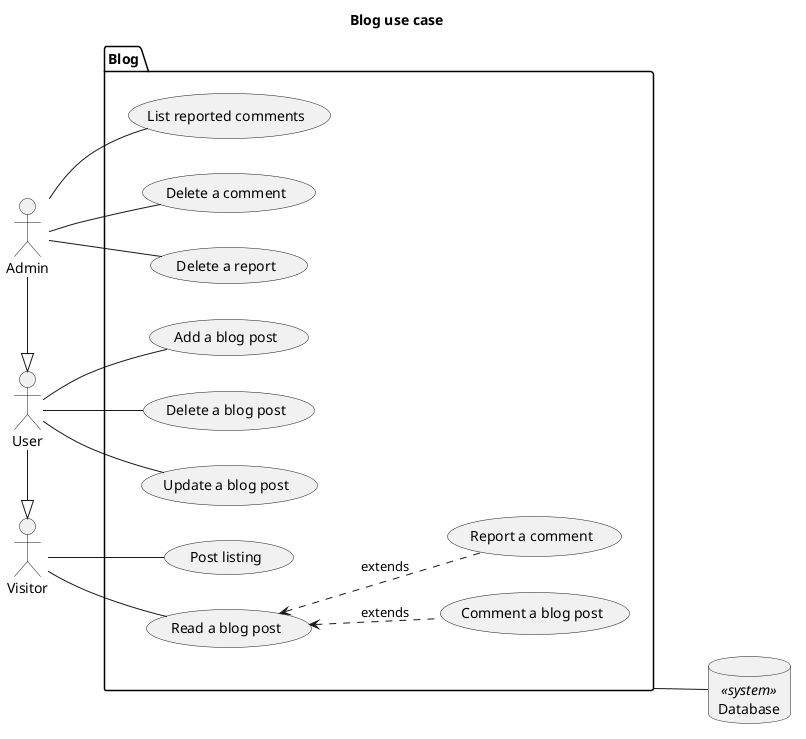 @startuml
left to right direction

title Blog use case

'  Actors
actor Admin
actor User
actor Visitor

' <<system>>
Database Database <<system>>

' Package definition
package Blog {
    usecase "Post listing" as PostListing
    usecase "Add a blog post" as AddBlogPost
    usecase "Delete a blog post" as DeleteBlogPost
    usecase "Update a blog post" as UpdateBlogPost
    usecase "Read a blog post" as ReadBlogPost
    usecase "Comment a blog post" as CommentBlogPost
    usecase "List reported comments" as ListReportedComments
    usecase "Delete a comment" as DeleteComment
    usecase "Delete a report" as DeleteReport
    usecase "Report a comment" as ReportComment
}

' Extends
ReadBlogPost <.. CommentBlogPost : extends
ReadBlogPost <.. ReportComment : extends

' Relations
Admin -|> User
User -|> Visitor

Visitor -- ReadBlogPost
Visitor -- PostListing

User -- AddBlogPost
User -- DeleteBlogPost
User -- UpdateBlogPost

Admin -- ListReportedComments
Admin -- DeleteComment
Admin -- DeleteReport

Blog --- Database

@enduml